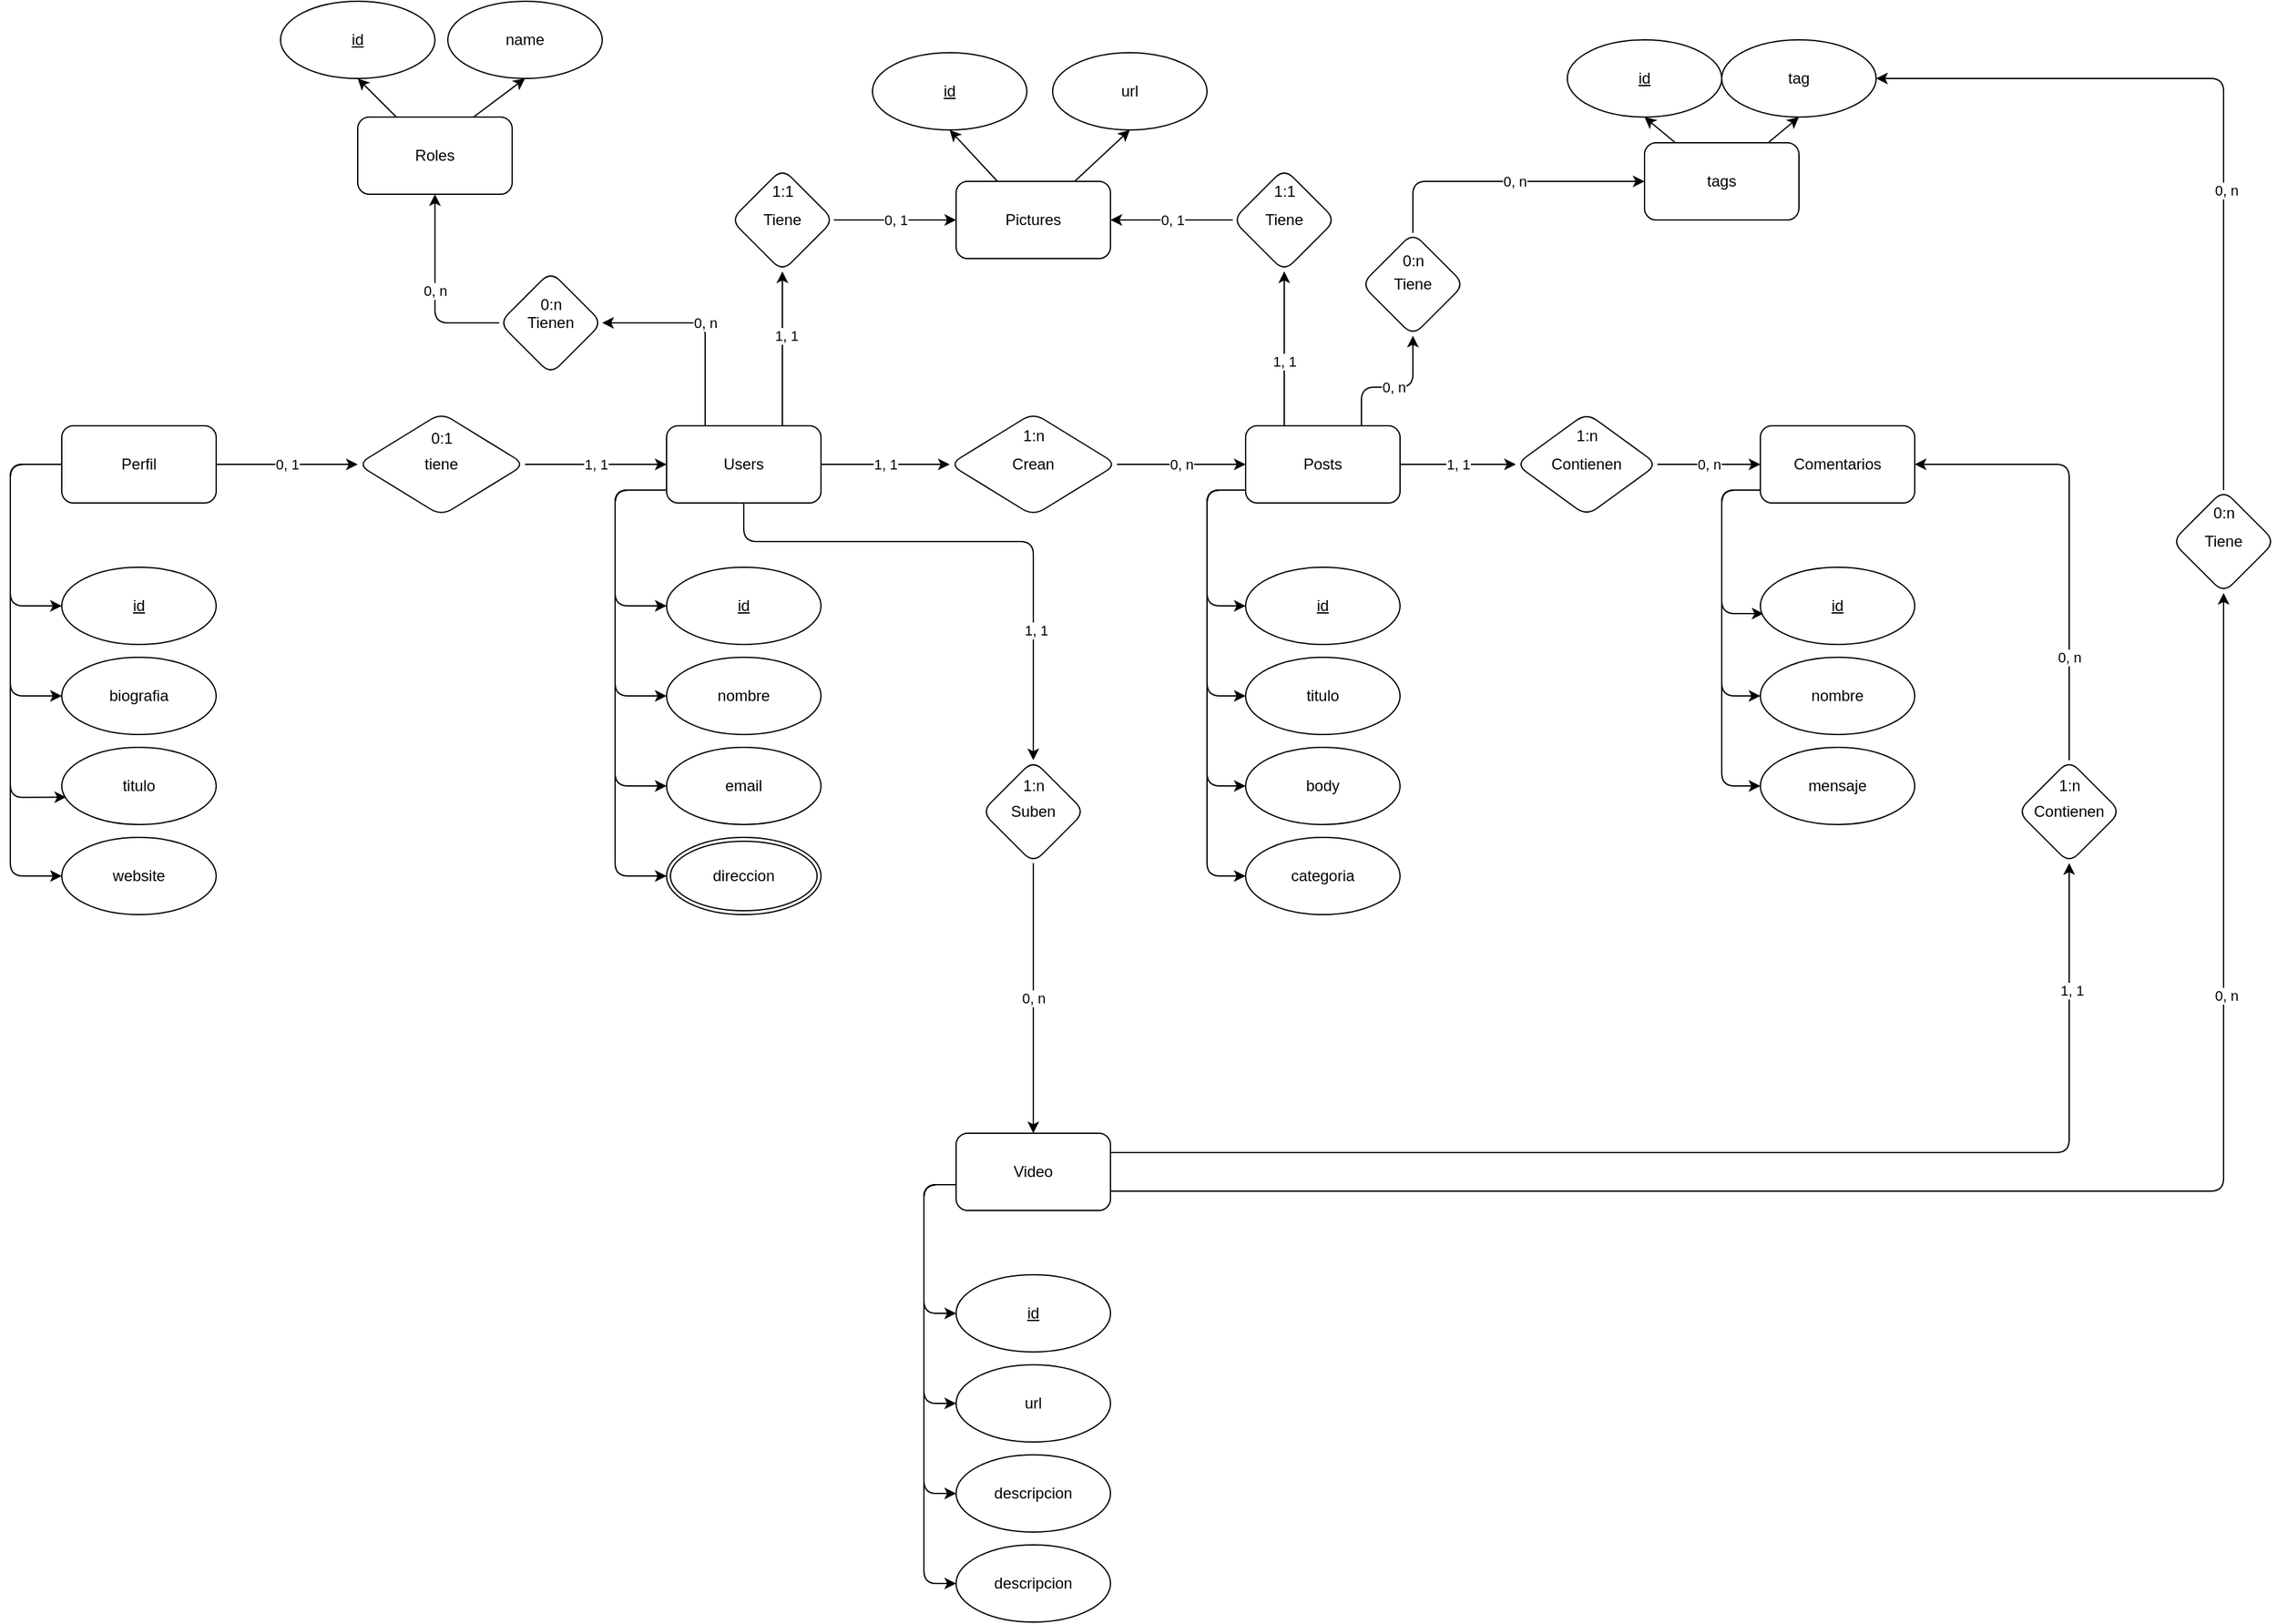 <mxfile>
    <diagram id="IGOtHctLbJ6g6cUza5IP" name="Página-1">
        <mxGraphModel dx="1206" dy="1017" grid="1" gridSize="16" guides="1" tooltips="1" connect="1" arrows="1" fold="1" page="0" pageScale="1" pageWidth="827" pageHeight="1169" background="none" math="0" shadow="0">
            <root>
                <mxCell id="0"/>
                <mxCell id="1" parent="0"/>
                <mxCell id="52" value="1, 1" style="edgeStyle=none;html=1;entryX=0;entryY=0.5;entryDx=0;entryDy=0;rounded=1;" edge="1" parent="1" source="2" target="51">
                    <mxGeometry relative="1" as="geometry"/>
                </mxCell>
                <mxCell id="60" value="0, n" style="edgeStyle=none;html=1;entryX=1;entryY=0.5;entryDx=0;entryDy=0;exitX=0.25;exitY=0;exitDx=0;exitDy=0;rounded=1;" edge="1" parent="1" source="2" target="59">
                    <mxGeometry relative="1" as="geometry">
                        <Array as="points">
                            <mxPoint x="260" y="-90"/>
                        </Array>
                    </mxGeometry>
                </mxCell>
                <mxCell id="67" style="edgeStyle=none;html=1;entryX=0.5;entryY=1;entryDx=0;entryDy=0;exitX=0.75;exitY=0;exitDx=0;exitDy=0;rounded=1;" edge="1" parent="1" source="2" target="66">
                    <mxGeometry relative="1" as="geometry"/>
                </mxCell>
                <mxCell id="77" value="1, 1" style="edgeLabel;html=1;align=center;verticalAlign=middle;resizable=0;points=[];rounded=1;" vertex="1" connectable="0" parent="67">
                    <mxGeometry x="0.165" y="-3" relative="1" as="geometry">
                        <mxPoint as="offset"/>
                    </mxGeometry>
                </mxCell>
                <mxCell id="70" style="edgeStyle=none;html=1;exitX=0.5;exitY=1;exitDx=0;exitDy=0;entryX=0.5;entryY=0;entryDx=0;entryDy=0;rounded=1;" edge="1" parent="1" source="2" target="71">
                    <mxGeometry relative="1" as="geometry">
                        <mxPoint x="520" y="354.8" as="targetPoint"/>
                        <Array as="points">
                            <mxPoint x="290" y="80"/>
                            <mxPoint x="515" y="80"/>
                        </Array>
                    </mxGeometry>
                </mxCell>
                <mxCell id="84" value="1, 1" style="edgeLabel;html=1;align=center;verticalAlign=middle;resizable=0;points=[];rounded=1;" vertex="1" connectable="0" parent="70">
                    <mxGeometry x="0.525" y="2" relative="1" as="geometry">
                        <mxPoint as="offset"/>
                    </mxGeometry>
                </mxCell>
                <mxCell id="95" style="edgeStyle=none;html=1;entryX=0;entryY=0.5;entryDx=0;entryDy=0;rounded=1;" edge="1" parent="1" target="28">
                    <mxGeometry relative="1" as="geometry">
                        <mxPoint x="230" y="40" as="sourcePoint"/>
                        <Array as="points">
                            <mxPoint x="190" y="40"/>
                            <mxPoint x="190" y="130"/>
                        </Array>
                    </mxGeometry>
                </mxCell>
                <mxCell id="2" value="Users" style="whiteSpace=wrap;html=1;rounded=1;" parent="1" vertex="1">
                    <mxGeometry x="230" y="-10" width="120" height="60" as="geometry"/>
                </mxCell>
                <mxCell id="87" style="edgeStyle=none;html=1;entryX=0.5;entryY=1;entryDx=0;entryDy=0;rounded=1;" edge="1" parent="1" source="4" target="8">
                    <mxGeometry relative="1" as="geometry"/>
                </mxCell>
                <mxCell id="88" style="edgeStyle=none;html=1;exitX=0.75;exitY=0;exitDx=0;exitDy=0;entryX=0.5;entryY=1;entryDx=0;entryDy=0;rounded=1;" edge="1" parent="1" source="4" target="9">
                    <mxGeometry relative="1" as="geometry"/>
                </mxCell>
                <mxCell id="4" value="Roles" style="whiteSpace=wrap;html=1;rounded=1;" parent="1" vertex="1">
                    <mxGeometry x="-10" y="-250" width="120" height="60" as="geometry"/>
                </mxCell>
                <mxCell id="48" value="0, 1" style="edgeStyle=none;html=1;entryX=0;entryY=0.5;entryDx=0;entryDy=0;rounded=1;" edge="1" parent="1" source="6" target="47">
                    <mxGeometry relative="1" as="geometry"/>
                </mxCell>
                <mxCell id="89" style="edgeStyle=none;html=1;entryX=0;entryY=0.5;entryDx=0;entryDy=0;exitX=0;exitY=0.5;exitDx=0;exitDy=0;rounded=1;" edge="1" parent="1" source="6" target="10">
                    <mxGeometry relative="1" as="geometry">
                        <Array as="points">
                            <mxPoint x="-280" y="20"/>
                            <mxPoint x="-280" y="130"/>
                        </Array>
                    </mxGeometry>
                </mxCell>
                <mxCell id="90" style="edgeStyle=none;html=1;entryX=0;entryY=0.5;entryDx=0;entryDy=0;rounded=1;" edge="1" parent="1" source="6" target="11">
                    <mxGeometry relative="1" as="geometry">
                        <Array as="points">
                            <mxPoint x="-280" y="20"/>
                            <mxPoint x="-280" y="200"/>
                        </Array>
                    </mxGeometry>
                </mxCell>
                <mxCell id="6" value="Perfil" style="whiteSpace=wrap;html=1;rounded=1;" parent="1" vertex="1">
                    <mxGeometry x="-240" y="-10" width="120" height="60" as="geometry"/>
                </mxCell>
                <mxCell id="8" value="&lt;u&gt;id&lt;/u&gt;" style="ellipse;whiteSpace=wrap;html=1;rounded=1;" parent="1" vertex="1">
                    <mxGeometry x="-70" y="-340" width="120" height="60" as="geometry"/>
                </mxCell>
                <mxCell id="9" value="name" style="ellipse;whiteSpace=wrap;html=1;rounded=1;" parent="1" vertex="1">
                    <mxGeometry x="60" y="-340" width="120" height="60" as="geometry"/>
                </mxCell>
                <mxCell id="10" value="&lt;u&gt;id&lt;/u&gt;" style="ellipse;whiteSpace=wrap;html=1;rounded=1;" parent="1" vertex="1">
                    <mxGeometry x="-240" y="100" width="120" height="60" as="geometry"/>
                </mxCell>
                <mxCell id="11" value="biografia" style="ellipse;whiteSpace=wrap;html=1;rounded=1;" parent="1" vertex="1">
                    <mxGeometry x="-240" y="170" width="120" height="60" as="geometry"/>
                </mxCell>
                <mxCell id="12" value="titulo" style="ellipse;whiteSpace=wrap;html=1;rounded=1;" parent="1" vertex="1">
                    <mxGeometry x="-240" y="240" width="120" height="60" as="geometry"/>
                </mxCell>
                <mxCell id="13" value="website" style="ellipse;whiteSpace=wrap;html=1;rounded=1;" parent="1" vertex="1">
                    <mxGeometry x="-240" y="310" width="120" height="60" as="geometry"/>
                </mxCell>
                <mxCell id="57" value="1, 1" style="edgeStyle=none;html=1;rounded=1;" edge="1" parent="1" source="14" target="56">
                    <mxGeometry relative="1" as="geometry"/>
                </mxCell>
                <mxCell id="64" value="" style="edgeStyle=none;html=1;exitX=0.25;exitY=0;exitDx=0;exitDy=0;rounded=1;" edge="1" parent="1" source="14" target="63">
                    <mxGeometry relative="1" as="geometry"/>
                </mxCell>
                <mxCell id="79" value="1, 1" style="edgeLabel;html=1;align=center;verticalAlign=middle;resizable=0;points=[];rounded=1;" vertex="1" connectable="0" parent="64">
                    <mxGeometry x="-0.156" relative="1" as="geometry">
                        <mxPoint as="offset"/>
                    </mxGeometry>
                </mxCell>
                <mxCell id="82" value="0, n" style="edgeStyle=none;html=1;exitX=0.75;exitY=0;exitDx=0;exitDy=0;entryX=0.5;entryY=1;entryDx=0;entryDy=0;rounded=1;" edge="1" parent="1" source="14" target="80">
                    <mxGeometry relative="1" as="geometry">
                        <Array as="points">
                            <mxPoint x="770" y="-40"/>
                            <mxPoint x="810" y="-40"/>
                        </Array>
                    </mxGeometry>
                </mxCell>
                <mxCell id="14" value="Posts" style="whiteSpace=wrap;html=1;rounded=1;" parent="1" vertex="1">
                    <mxGeometry x="680" y="-10" width="120" height="60" as="geometry"/>
                </mxCell>
                <mxCell id="99" style="edgeStyle=none;html=1;entryX=0;entryY=0.5;entryDx=0;entryDy=0;exitX=0;exitY=0.833;exitDx=0;exitDy=0;exitPerimeter=0;rounded=1;" edge="1" parent="1" source="14" target="15">
                    <mxGeometry relative="1" as="geometry">
                        <mxPoint x="660" y="60" as="sourcePoint"/>
                        <Array as="points">
                            <mxPoint x="650" y="40"/>
                            <mxPoint x="650" y="130"/>
                        </Array>
                    </mxGeometry>
                </mxCell>
                <mxCell id="15" value="&lt;u&gt;id&lt;/u&gt;" style="ellipse;whiteSpace=wrap;html=1;rounded=1;" parent="1" vertex="1">
                    <mxGeometry x="680" y="100" width="120" height="60" as="geometry"/>
                </mxCell>
                <mxCell id="17" value="titulo" style="ellipse;whiteSpace=wrap;html=1;rounded=1;" parent="1" vertex="1">
                    <mxGeometry x="680" y="170" width="120" height="60" as="geometry"/>
                </mxCell>
                <mxCell id="18" value="body" style="ellipse;whiteSpace=wrap;html=1;rounded=1;" parent="1" vertex="1">
                    <mxGeometry x="680" y="240" width="120" height="60" as="geometry"/>
                </mxCell>
                <mxCell id="19" value="categoria" style="ellipse;whiteSpace=wrap;html=1;rounded=1;" parent="1" vertex="1">
                    <mxGeometry x="680" y="310" width="120" height="60" as="geometry"/>
                </mxCell>
                <mxCell id="75" value="0, n" style="edgeStyle=none;html=1;exitX=0.5;exitY=0;exitDx=0;exitDy=0;rounded=1;" edge="1" parent="1" source="74" target="21">
                    <mxGeometry x="-0.543" relative="1" as="geometry">
                        <Array as="points">
                            <mxPoint x="1320" y="20"/>
                        </Array>
                        <mxPoint as="offset"/>
                    </mxGeometry>
                </mxCell>
                <mxCell id="106" style="edgeStyle=none;html=1;entryX=0.02;entryY=0.601;entryDx=0;entryDy=0;entryPerimeter=0;rounded=1;" edge="1" parent="1" target="22">
                    <mxGeometry relative="1" as="geometry">
                        <mxPoint x="1082" y="40" as="sourcePoint"/>
                        <Array as="points">
                            <mxPoint x="1050" y="40"/>
                            <mxPoint x="1050" y="136"/>
                        </Array>
                    </mxGeometry>
                </mxCell>
                <mxCell id="21" value="Comentarios" style="whiteSpace=wrap;html=1;rounded=1;" parent="1" vertex="1">
                    <mxGeometry x="1080" y="-10" width="120" height="60" as="geometry"/>
                </mxCell>
                <mxCell id="22" value="&lt;u&gt;id&lt;/u&gt;" style="ellipse;whiteSpace=wrap;html=1;rounded=1;" parent="1" vertex="1">
                    <mxGeometry x="1080" y="100" width="120" height="60" as="geometry"/>
                </mxCell>
                <mxCell id="23" value="mensaje" style="ellipse;whiteSpace=wrap;html=1;rounded=1;" parent="1" vertex="1">
                    <mxGeometry x="1080" y="240" width="120" height="60" as="geometry"/>
                </mxCell>
                <mxCell id="24" value="nombre" style="ellipse;whiteSpace=wrap;html=1;rounded=1;" parent="1" vertex="1">
                    <mxGeometry x="1080" y="170" width="120" height="60" as="geometry"/>
                </mxCell>
                <mxCell id="28" value="&lt;u&gt;id&lt;/u&gt;" style="ellipse;whiteSpace=wrap;html=1;rounded=1;" parent="1" vertex="1">
                    <mxGeometry x="230" y="100" width="120" height="60" as="geometry"/>
                </mxCell>
                <mxCell id="29" value="nombre" style="ellipse;whiteSpace=wrap;html=1;rounded=1;" parent="1" vertex="1">
                    <mxGeometry x="230" y="170" width="120" height="60" as="geometry"/>
                </mxCell>
                <mxCell id="30" value="email" style="ellipse;whiteSpace=wrap;html=1;rounded=1;" parent="1" vertex="1">
                    <mxGeometry x="230" y="240" width="120" height="60" as="geometry"/>
                </mxCell>
                <mxCell id="115" style="edgeStyle=none;html=1;exitX=1;exitY=0.75;exitDx=0;exitDy=0;entryX=0.5;entryY=1;entryDx=0;entryDy=0;rounded=1;" edge="1" parent="1" source="32" target="116">
                    <mxGeometry relative="1" as="geometry">
                        <mxPoint x="1438.979" y="585.085" as="targetPoint"/>
                        <Array as="points">
                            <mxPoint x="1440" y="585"/>
                        </Array>
                    </mxGeometry>
                </mxCell>
                <mxCell id="118" value="0, n" style="edgeLabel;html=1;align=center;verticalAlign=middle;resizable=0;points=[];rounded=1;" vertex="1" connectable="0" parent="115">
                    <mxGeometry x="0.53" y="-2" relative="1" as="geometry">
                        <mxPoint as="offset"/>
                    </mxGeometry>
                </mxCell>
                <mxCell id="32" value="Video" style="whiteSpace=wrap;html=1;rounded=1;" parent="1" vertex="1">
                    <mxGeometry x="455" y="540" width="120" height="60" as="geometry"/>
                </mxCell>
                <mxCell id="33" value="&lt;u&gt;id&lt;/u&gt;" style="ellipse;whiteSpace=wrap;html=1;rounded=1;" parent="1" vertex="1">
                    <mxGeometry x="455" y="650" width="120" height="60" as="geometry"/>
                </mxCell>
                <mxCell id="34" value="url" style="ellipse;whiteSpace=wrap;html=1;rounded=1;" parent="1" vertex="1">
                    <mxGeometry x="455" y="720" width="120" height="60" as="geometry"/>
                </mxCell>
                <mxCell id="37" value="descripcion" style="ellipse;whiteSpace=wrap;html=1;rounded=1;" parent="1" vertex="1">
                    <mxGeometry x="455" y="790" width="120" height="60" as="geometry"/>
                </mxCell>
                <mxCell id="113" style="edgeStyle=none;html=1;entryX=0.5;entryY=1;entryDx=0;entryDy=0;rounded=1;" edge="1" parent="1" source="39" target="40">
                    <mxGeometry relative="1" as="geometry"/>
                </mxCell>
                <mxCell id="114" style="edgeStyle=none;html=1;entryX=0.5;entryY=1;entryDx=0;entryDy=0;rounded=1;" edge="1" parent="1" source="39" target="41">
                    <mxGeometry relative="1" as="geometry"/>
                </mxCell>
                <mxCell id="39" value="tags" style="whiteSpace=wrap;html=1;rounded=1;" parent="1" vertex="1">
                    <mxGeometry x="990" y="-230" width="120" height="60" as="geometry"/>
                </mxCell>
                <mxCell id="40" value="&lt;u&gt;id&lt;/u&gt;" style="ellipse;whiteSpace=wrap;html=1;rounded=1;" parent="1" vertex="1">
                    <mxGeometry x="930" y="-310" width="120" height="60" as="geometry"/>
                </mxCell>
                <mxCell id="41" value="tag" style="ellipse;whiteSpace=wrap;html=1;rounded=1;" parent="1" vertex="1">
                    <mxGeometry x="1050" y="-310" width="120" height="60" as="geometry"/>
                </mxCell>
                <mxCell id="104" style="edgeStyle=none;html=1;entryX=0.5;entryY=1;entryDx=0;entryDy=0;rounded=1;" edge="1" parent="1" source="42" target="43">
                    <mxGeometry relative="1" as="geometry"/>
                </mxCell>
                <mxCell id="105" style="edgeStyle=none;html=1;entryX=0.5;entryY=1;entryDx=0;entryDy=0;rounded=1;" edge="1" parent="1" source="42" target="46">
                    <mxGeometry relative="1" as="geometry"/>
                </mxCell>
                <mxCell id="42" value="Pictures" style="whiteSpace=wrap;html=1;rounded=1;" parent="1" vertex="1">
                    <mxGeometry x="455" y="-200" width="120" height="60" as="geometry"/>
                </mxCell>
                <mxCell id="43" value="&lt;u&gt;id&lt;/u&gt;" style="ellipse;whiteSpace=wrap;html=1;rounded=1;" parent="1" vertex="1">
                    <mxGeometry x="390" y="-300" width="120" height="60" as="geometry"/>
                </mxCell>
                <mxCell id="46" value="url" style="ellipse;whiteSpace=wrap;html=1;rounded=1;" parent="1" vertex="1">
                    <mxGeometry x="530" y="-300" width="120" height="60" as="geometry"/>
                </mxCell>
                <mxCell id="49" value="1, 1" style="edgeStyle=none;html=1;entryX=0;entryY=0.5;entryDx=0;entryDy=0;rounded=1;" edge="1" parent="1" source="47" target="2">
                    <mxGeometry relative="1" as="geometry"/>
                </mxCell>
                <mxCell id="47" value="tiene" style="rhombus;whiteSpace=wrap;html=1;rounded=1;" vertex="1" parent="1">
                    <mxGeometry x="-10" y="-20" width="130" height="80" as="geometry"/>
                </mxCell>
                <mxCell id="53" value="0, n" style="edgeStyle=none;html=1;entryX=0;entryY=0.5;entryDx=0;entryDy=0;rounded=1;" edge="1" parent="1" source="51" target="14">
                    <mxGeometry relative="1" as="geometry"/>
                </mxCell>
                <mxCell id="51" value="Crean" style="rhombus;whiteSpace=wrap;html=1;rounded=1;" vertex="1" parent="1">
                    <mxGeometry x="450" y="-20" width="130" height="80" as="geometry"/>
                </mxCell>
                <mxCell id="58" value="0, n" style="edgeStyle=none;html=1;entryX=0;entryY=0.5;entryDx=0;entryDy=0;rounded=1;" edge="1" parent="1" source="56" target="21">
                    <mxGeometry relative="1" as="geometry">
                        <Array as="points"/>
                    </mxGeometry>
                </mxCell>
                <mxCell id="56" value="Contienen" style="rhombus;whiteSpace=wrap;html=1;rounded=1;" vertex="1" parent="1">
                    <mxGeometry x="890" y="-20" width="110" height="80" as="geometry"/>
                </mxCell>
                <mxCell id="61" value="0, n" style="edgeStyle=none;html=1;exitX=0;exitY=0.5;exitDx=0;exitDy=0;entryX=0.5;entryY=1;entryDx=0;entryDy=0;rounded=1;" edge="1" parent="1" source="59" target="4">
                    <mxGeometry relative="1" as="geometry">
                        <Array as="points">
                            <mxPoint x="50" y="-90"/>
                        </Array>
                    </mxGeometry>
                </mxCell>
                <mxCell id="59" value="Tienen" style="rhombus;whiteSpace=wrap;html=1;rounded=1;" vertex="1" parent="1">
                    <mxGeometry x="100" y="-130" width="80" height="80" as="geometry"/>
                </mxCell>
                <mxCell id="65" value="0, 1" style="edgeStyle=none;html=1;entryX=1;entryY=0.5;entryDx=0;entryDy=0;rounded=1;" edge="1" parent="1" source="63" target="42">
                    <mxGeometry relative="1" as="geometry">
                        <mxPoint x="701" y="-170" as="sourcePoint"/>
                        <mxPoint x="576" y="-170" as="targetPoint"/>
                    </mxGeometry>
                </mxCell>
                <mxCell id="63" value="Tiene" style="rhombus;whiteSpace=wrap;html=1;rounded=1;" vertex="1" parent="1">
                    <mxGeometry x="670" y="-210" width="80" height="80" as="geometry"/>
                </mxCell>
                <mxCell id="68" value="0, 1" style="edgeStyle=none;html=1;entryX=0;entryY=0.5;entryDx=0;entryDy=0;rounded=1;" edge="1" parent="1" source="66" target="42">
                    <mxGeometry relative="1" as="geometry"/>
                </mxCell>
                <mxCell id="66" value="Tiene" style="rhombus;whiteSpace=wrap;html=1;fillColor=none;gradientColor=#ffffff;rounded=1;" vertex="1" parent="1">
                    <mxGeometry x="280" y="-210" width="80" height="80" as="geometry"/>
                </mxCell>
                <mxCell id="72" value="0, n" style="edgeStyle=none;html=1;entryX=0.5;entryY=0;entryDx=0;entryDy=0;rounded=1;" edge="1" parent="1" source="71" target="32">
                    <mxGeometry relative="1" as="geometry"/>
                </mxCell>
                <mxCell id="76" style="edgeStyle=none;html=1;exitX=1;exitY=0.25;exitDx=0;exitDy=0;rounded=1;" edge="1" parent="1" source="32" target="74">
                    <mxGeometry relative="1" as="geometry">
                        <mxPoint x="580" y="550" as="sourcePoint"/>
                        <Array as="points">
                            <mxPoint x="1320" y="555"/>
                        </Array>
                    </mxGeometry>
                </mxCell>
                <mxCell id="85" value="1, 1" style="edgeLabel;html=1;align=center;verticalAlign=middle;resizable=0;points=[];rounded=1;" vertex="1" connectable="0" parent="76">
                    <mxGeometry x="0.796" y="-2" relative="1" as="geometry">
                        <mxPoint as="offset"/>
                    </mxGeometry>
                </mxCell>
                <mxCell id="71" value="Suben" style="rhombus;whiteSpace=wrap;html=1;fillColor=none;gradientColor=#ffffff;rounded=1;" vertex="1" parent="1">
                    <mxGeometry x="475" y="250" width="80" height="80" as="geometry"/>
                </mxCell>
                <mxCell id="74" value="Contienen" style="rhombus;whiteSpace=wrap;html=1;fillColor=none;gradientColor=#ffffff;rounded=1;" vertex="1" parent="1">
                    <mxGeometry x="1280" y="250" width="80" height="80" as="geometry"/>
                </mxCell>
                <mxCell id="81" style="edgeStyle=none;html=1;entryX=0;entryY=0.5;entryDx=0;entryDy=0;exitX=0.5;exitY=0;exitDx=0;exitDy=0;rounded=1;" edge="1" parent="1" source="80" target="39">
                    <mxGeometry relative="1" as="geometry">
                        <Array as="points">
                            <mxPoint x="810" y="-200"/>
                        </Array>
                    </mxGeometry>
                </mxCell>
                <mxCell id="83" value="0, n" style="edgeLabel;html=1;align=center;verticalAlign=middle;resizable=0;points=[];rounded=1;" vertex="1" connectable="0" parent="81">
                    <mxGeometry x="0.079" relative="1" as="geometry">
                        <mxPoint as="offset"/>
                    </mxGeometry>
                </mxCell>
                <mxCell id="80" value="Tiene" style="rhombus;whiteSpace=wrap;html=1;rounded=1;" vertex="1" parent="1">
                    <mxGeometry x="770" y="-160" width="80" height="80" as="geometry"/>
                </mxCell>
                <mxCell id="86" value="0:1" style="text;html=1;align=center;verticalAlign=middle;resizable=0;points=[];autosize=1;strokeColor=none;fillColor=none;rounded=1;" vertex="1" parent="1">
                    <mxGeometry x="40" y="-10" width="30" height="20" as="geometry"/>
                </mxCell>
                <mxCell id="91" style="edgeStyle=none;html=1;entryX=0.028;entryY=0.645;entryDx=0;entryDy=0;entryPerimeter=0;rounded=1;" edge="1" parent="1" target="12">
                    <mxGeometry relative="1" as="geometry">
                        <mxPoint x="-240" y="20" as="sourcePoint"/>
                        <mxPoint x="-240.0" y="200" as="targetPoint"/>
                        <Array as="points">
                            <mxPoint x="-280" y="20"/>
                            <mxPoint x="-280" y="279"/>
                        </Array>
                    </mxGeometry>
                </mxCell>
                <mxCell id="92" style="edgeStyle=none;html=1;entryX=0;entryY=0.5;entryDx=0;entryDy=0;rounded=1;" edge="1" parent="1" target="13">
                    <mxGeometry relative="1" as="geometry">
                        <mxPoint x="-240" y="20" as="sourcePoint"/>
                        <mxPoint x="-236.64" y="278.7" as="targetPoint"/>
                        <Array as="points">
                            <mxPoint x="-280" y="20"/>
                            <mxPoint x="-280" y="340"/>
                        </Array>
                    </mxGeometry>
                </mxCell>
                <mxCell id="94" value="direccion" style="ellipse;shape=doubleEllipse;margin=3;whiteSpace=wrap;html=1;align=center;fillColor=none;gradientColor=#ffffff;rounded=1;" vertex="1" parent="1">
                    <mxGeometry x="230" y="310" width="120" height="60" as="geometry"/>
                </mxCell>
                <mxCell id="96" style="edgeStyle=none;html=1;entryX=0;entryY=0.5;entryDx=0;entryDy=0;rounded=1;" edge="1" parent="1" target="29">
                    <mxGeometry relative="1" as="geometry">
                        <mxPoint x="230" y="40" as="sourcePoint"/>
                        <mxPoint x="230.0" y="135" as="targetPoint"/>
                        <Array as="points">
                            <mxPoint x="190" y="40"/>
                            <mxPoint x="190" y="100"/>
                            <mxPoint x="190" y="200"/>
                        </Array>
                    </mxGeometry>
                </mxCell>
                <mxCell id="97" style="edgeStyle=none;html=1;exitX=0;exitY=0.75;exitDx=0;exitDy=0;entryX=0;entryY=0.5;entryDx=0;entryDy=0;rounded=1;" edge="1" parent="1" target="30">
                    <mxGeometry relative="1" as="geometry">
                        <mxPoint x="230" y="40" as="sourcePoint"/>
                        <mxPoint x="230.0" y="205" as="targetPoint"/>
                        <Array as="points">
                            <mxPoint x="190" y="40"/>
                            <mxPoint x="190" y="105"/>
                            <mxPoint x="190" y="270"/>
                        </Array>
                    </mxGeometry>
                </mxCell>
                <mxCell id="98" style="edgeStyle=none;html=1;exitX=0;exitY=0.75;exitDx=0;exitDy=0;entryX=0;entryY=0.5;entryDx=0;entryDy=0;rounded=1;" edge="1" parent="1" target="94">
                    <mxGeometry relative="1" as="geometry">
                        <mxPoint x="230" y="40" as="sourcePoint"/>
                        <mxPoint x="230.0" y="270" as="targetPoint"/>
                        <Array as="points">
                            <mxPoint x="190" y="40"/>
                            <mxPoint x="190" y="105"/>
                            <mxPoint x="190" y="340"/>
                        </Array>
                    </mxGeometry>
                </mxCell>
                <mxCell id="100" style="edgeStyle=none;html=1;entryX=0;entryY=0.5;entryDx=0;entryDy=0;exitX=0;exitY=0.75;exitDx=0;exitDy=0;rounded=1;" edge="1" parent="1" target="17">
                    <mxGeometry relative="1" as="geometry">
                        <mxPoint x="680" y="40" as="sourcePoint"/>
                        <mxPoint x="680" y="135" as="targetPoint"/>
                        <Array as="points">
                            <mxPoint x="650" y="40"/>
                            <mxPoint x="650" y="200"/>
                        </Array>
                    </mxGeometry>
                </mxCell>
                <mxCell id="101" style="edgeStyle=none;html=1;entryX=0;entryY=0.5;entryDx=0;entryDy=0;exitX=0;exitY=0.75;exitDx=0;exitDy=0;rounded=1;" edge="1" parent="1" target="18">
                    <mxGeometry relative="1" as="geometry">
                        <mxPoint x="680" y="40" as="sourcePoint"/>
                        <mxPoint x="680" y="200" as="targetPoint"/>
                        <Array as="points">
                            <mxPoint x="650" y="40"/>
                            <mxPoint x="650" y="270"/>
                        </Array>
                    </mxGeometry>
                </mxCell>
                <mxCell id="102" style="edgeStyle=none;html=1;entryX=0;entryY=0.5;entryDx=0;entryDy=0;exitX=0;exitY=0.75;exitDx=0;exitDy=0;rounded=1;" edge="1" parent="1" target="19">
                    <mxGeometry relative="1" as="geometry">
                        <mxPoint x="680" y="40" as="sourcePoint"/>
                        <mxPoint x="680" y="270" as="targetPoint"/>
                        <Array as="points">
                            <mxPoint x="650" y="40"/>
                            <mxPoint x="650" y="340"/>
                        </Array>
                    </mxGeometry>
                </mxCell>
                <mxCell id="107" style="edgeStyle=none;html=1;exitX=0;exitY=0.75;exitDx=0;exitDy=0;entryX=0;entryY=0.5;entryDx=0;entryDy=0;rounded=1;" edge="1" parent="1" target="24">
                    <mxGeometry relative="1" as="geometry">
                        <mxPoint x="1080" y="40" as="sourcePoint"/>
                        <mxPoint x="1082.4" y="141.06" as="targetPoint"/>
                        <Array as="points">
                            <mxPoint x="1050" y="40"/>
                            <mxPoint x="1050" y="200"/>
                        </Array>
                    </mxGeometry>
                </mxCell>
                <mxCell id="108" style="edgeStyle=none;html=1;exitX=0;exitY=0.75;exitDx=0;exitDy=0;entryX=0;entryY=0.5;entryDx=0;entryDy=0;rounded=1;" edge="1" parent="1" target="23">
                    <mxGeometry relative="1" as="geometry">
                        <mxPoint x="1080" y="40" as="sourcePoint"/>
                        <mxPoint x="1080" y="200" as="targetPoint"/>
                        <Array as="points">
                            <mxPoint x="1050" y="40"/>
                            <mxPoint x="1050" y="270"/>
                        </Array>
                    </mxGeometry>
                </mxCell>
                <mxCell id="110" style="edgeStyle=none;html=1;entryX=0;entryY=0.5;entryDx=0;entryDy=0;rounded=1;" edge="1" parent="1" target="37">
                    <mxGeometry relative="1" as="geometry">
                        <mxPoint x="455" y="580" as="sourcePoint"/>
                        <mxPoint x="455" y="890" as="targetPoint"/>
                        <Array as="points">
                            <mxPoint x="430" y="580"/>
                            <mxPoint x="430" y="820"/>
                        </Array>
                    </mxGeometry>
                </mxCell>
                <mxCell id="111" style="edgeStyle=none;html=1;entryX=0;entryY=0.5;entryDx=0;entryDy=0;rounded=1;" edge="1" parent="1" target="34">
                    <mxGeometry relative="1" as="geometry">
                        <mxPoint x="455" y="580" as="sourcePoint"/>
                        <mxPoint x="455" y="820" as="targetPoint"/>
                        <Array as="points">
                            <mxPoint x="430" y="580"/>
                            <mxPoint x="430" y="750"/>
                        </Array>
                    </mxGeometry>
                </mxCell>
                <mxCell id="112" style="edgeStyle=none;html=1;entryX=0;entryY=0.5;entryDx=0;entryDy=0;rounded=1;" edge="1" parent="1" target="33">
                    <mxGeometry relative="1" as="geometry">
                        <mxPoint x="455" y="580" as="sourcePoint"/>
                        <mxPoint x="455" y="750" as="targetPoint"/>
                        <Array as="points">
                            <mxPoint x="430" y="580"/>
                            <mxPoint x="430" y="680"/>
                        </Array>
                    </mxGeometry>
                </mxCell>
                <mxCell id="117" style="edgeStyle=none;html=1;entryX=1;entryY=0.5;entryDx=0;entryDy=0;rounded=1;" edge="1" parent="1" source="116" target="41">
                    <mxGeometry relative="1" as="geometry">
                        <Array as="points">
                            <mxPoint x="1440" y="-280"/>
                        </Array>
                    </mxGeometry>
                </mxCell>
                <mxCell id="119" value="0, n" style="edgeLabel;html=1;align=center;verticalAlign=middle;resizable=0;points=[];rounded=1;" vertex="1" connectable="0" parent="117">
                    <mxGeometry x="-0.208" y="-2" relative="1" as="geometry">
                        <mxPoint as="offset"/>
                    </mxGeometry>
                </mxCell>
                <mxCell id="116" value="Tiene" style="rhombus;whiteSpace=wrap;html=1;rounded=1;" vertex="1" parent="1">
                    <mxGeometry x="1400" y="40" width="80" height="80" as="geometry"/>
                </mxCell>
                <mxCell id="120" value="descripcion" style="ellipse;whiteSpace=wrap;html=1;rounded=1;" vertex="1" parent="1">
                    <mxGeometry x="455" y="860" width="120" height="60" as="geometry"/>
                </mxCell>
                <mxCell id="121" style="edgeStyle=none;html=1;entryX=0;entryY=0.5;entryDx=0;entryDy=0;rounded=1;" edge="1" parent="1" target="120">
                    <mxGeometry relative="1" as="geometry">
                        <mxPoint x="455" y="580.0" as="sourcePoint"/>
                        <mxPoint x="455" y="820.0" as="targetPoint"/>
                        <Array as="points">
                            <mxPoint x="430" y="580"/>
                            <mxPoint x="430" y="890"/>
                        </Array>
                    </mxGeometry>
                </mxCell>
                <mxCell id="122" value="0:n" style="text;html=1;align=center;verticalAlign=middle;resizable=0;points=[];autosize=1;strokeColor=none;fillColor=none;" vertex="1" parent="1">
                    <mxGeometry x="116" y="-112" width="48" height="16" as="geometry"/>
                </mxCell>
                <mxCell id="123" value="1:n" style="text;html=1;align=center;verticalAlign=middle;resizable=0;points=[];autosize=1;strokeColor=none;fillColor=none;" vertex="1" parent="1">
                    <mxGeometry x="491" y="-10" width="48" height="16" as="geometry"/>
                </mxCell>
                <mxCell id="124" value="1:n" style="text;html=1;align=center;verticalAlign=middle;resizable=0;points=[];autosize=1;strokeColor=none;fillColor=none;" vertex="1" parent="1">
                    <mxGeometry x="921" y="-10" width="48" height="16" as="geometry"/>
                </mxCell>
                <mxCell id="125" value="0:n" style="text;html=1;align=center;verticalAlign=middle;resizable=0;points=[];autosize=1;strokeColor=none;fillColor=none;" vertex="1" parent="1">
                    <mxGeometry x="786" y="-146" width="48" height="16" as="geometry"/>
                </mxCell>
                <mxCell id="126" value="0:n" style="text;html=1;align=center;verticalAlign=middle;resizable=0;points=[];autosize=1;strokeColor=none;fillColor=none;" vertex="1" parent="1">
                    <mxGeometry x="1416" y="50" width="48" height="16" as="geometry"/>
                </mxCell>
                <mxCell id="127" value="1:1" style="text;html=1;align=center;verticalAlign=middle;resizable=0;points=[];autosize=1;strokeColor=none;fillColor=none;" vertex="1" parent="1">
                    <mxGeometry x="686" y="-200" width="48" height="16" as="geometry"/>
                </mxCell>
                <mxCell id="128" value="1:n" style="text;html=1;align=center;verticalAlign=middle;resizable=0;points=[];autosize=1;strokeColor=none;fillColor=none;" vertex="1" parent="1">
                    <mxGeometry x="1296" y="262" width="48" height="16" as="geometry"/>
                </mxCell>
                <mxCell id="129" value="1:n" style="text;html=1;align=center;verticalAlign=middle;resizable=0;points=[];autosize=1;strokeColor=none;fillColor=none;" vertex="1" parent="1">
                    <mxGeometry x="491" y="262" width="48" height="16" as="geometry"/>
                </mxCell>
                <mxCell id="130" value="1:1" style="text;html=1;align=center;verticalAlign=middle;resizable=0;points=[];autosize=1;strokeColor=none;fillColor=none;" vertex="1" parent="1">
                    <mxGeometry x="296" y="-200" width="48" height="16" as="geometry"/>
                </mxCell>
            </root>
        </mxGraphModel>
    </diagram>
</mxfile>